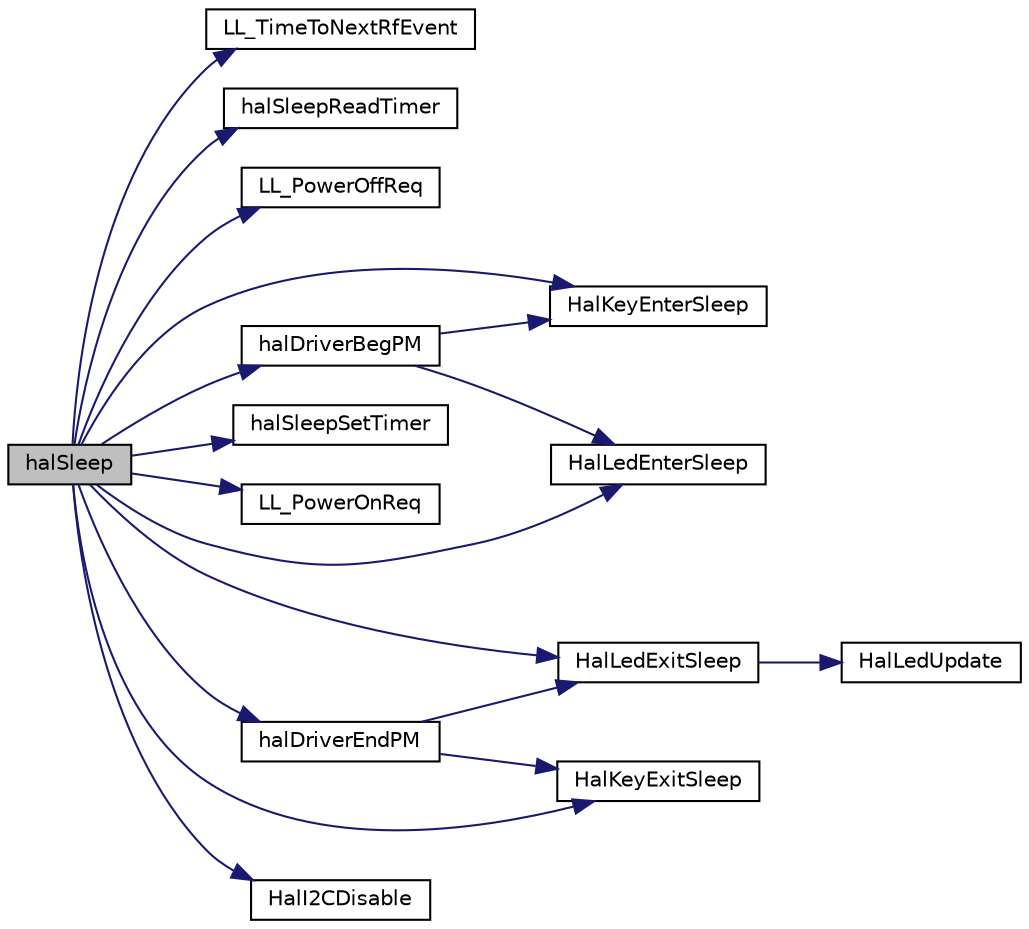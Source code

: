 digraph "halSleep"
{
  edge [fontname="Helvetica",fontsize="10",labelfontname="Helvetica",labelfontsize="10"];
  node [fontname="Helvetica",fontsize="10",shape=record];
  rankdir="LR";
  Node1 [label="halSleep",height=0.2,width=0.4,color="black", fillcolor="grey75", style="filled" fontcolor="black"];
  Node1 -> Node2 [color="midnightblue",fontsize="10",style="solid",fontname="Helvetica"];
  Node2 [label="LL_TimeToNextRfEvent",height=0.2,width=0.4,color="black", fillcolor="white", style="filled",URL="$ll__sleep_8h.html#a74ae94e23c13e390044c523d6eee02bf"];
  Node1 -> Node3 [color="midnightblue",fontsize="10",style="solid",fontname="Helvetica"];
  Node3 [label="halSleepReadTimer",height=0.2,width=0.4,color="black", fillcolor="white", style="filled",URL="$_c_c2540_e_b_2hal__sleep_8c.html#a1bfeb38613f33fe08b07895720e92fd7"];
  Node1 -> Node4 [color="midnightblue",fontsize="10",style="solid",fontname="Helvetica"];
  Node4 [label="LL_PowerOffReq",height=0.2,width=0.4,color="black", fillcolor="white", style="filled",URL="$ll__sleep_8h.html#af6c7718dd3a18e0c4d17ec2ececf0f90"];
  Node1 -> Node5 [color="midnightblue",fontsize="10",style="solid",fontname="Helvetica"];
  Node5 [label="HalKeyEnterSleep",height=0.2,width=0.4,color="black", fillcolor="white", style="filled",URL="$hal__key_8h.html#aecee6759ec59bfb069e5035c2ae52994"];
  Node1 -> Node6 [color="midnightblue",fontsize="10",style="solid",fontname="Helvetica"];
  Node6 [label="HalLedEnterSleep",height=0.2,width=0.4,color="black", fillcolor="white", style="filled",URL="$hal__led_8h.html#a99e17d57bb426875323edc26b5d5705b"];
  Node1 -> Node7 [color="midnightblue",fontsize="10",style="solid",fontname="Helvetica"];
  Node7 [label="halSleepSetTimer",height=0.2,width=0.4,color="black", fillcolor="white", style="filled",URL="$_c_c2540_e_b_2hal__sleep_8c.html#a606fe092c51fe2124a5623fb330fcb8c"];
  Node1 -> Node8 [color="midnightblue",fontsize="10",style="solid",fontname="Helvetica"];
  Node8 [label="LL_PowerOnReq",height=0.2,width=0.4,color="black", fillcolor="white", style="filled",URL="$ll__sleep_8h.html#ad60d8c1d5b50465046f2af62d82a2f55"];
  Node1 -> Node9 [color="midnightblue",fontsize="10",style="solid",fontname="Helvetica"];
  Node9 [label="HalLedExitSleep",height=0.2,width=0.4,color="black", fillcolor="white", style="filled",URL="$hal__led_8h.html#a4eddae7ca4a2d658ac47b90b9f86681a"];
  Node9 -> Node10 [color="midnightblue",fontsize="10",style="solid",fontname="Helvetica"];
  Node10 [label="HalLedUpdate",height=0.2,width=0.4,color="black", fillcolor="white", style="filled",URL="$common_2hal__drivers_8c.html#a21cee406a3e6b1bbde15370de9dbaa40"];
  Node1 -> Node11 [color="midnightblue",fontsize="10",style="solid",fontname="Helvetica"];
  Node11 [label="HalKeyExitSleep",height=0.2,width=0.4,color="black", fillcolor="white", style="filled",URL="$hal__key_8h.html#a1d9ddac80cf76284bed4f956bd769e79"];
  Node1 -> Node12 [color="midnightblue",fontsize="10",style="solid",fontname="Helvetica"];
  Node12 [label="halDriverBegPM",height=0.2,width=0.4,color="black", fillcolor="white", style="filled",URL="$target_2_c_c2541_a_r_c_2hal__drivers_8c.html#a6a4ebd9569565e5f93796e7cc77ba039"];
  Node12 -> Node6 [color="midnightblue",fontsize="10",style="solid",fontname="Helvetica"];
  Node12 -> Node5 [color="midnightblue",fontsize="10",style="solid",fontname="Helvetica"];
  Node1 -> Node13 [color="midnightblue",fontsize="10",style="solid",fontname="Helvetica"];
  Node13 [label="halDriverEndPM",height=0.2,width=0.4,color="black", fillcolor="white", style="filled",URL="$target_2_c_c2541_a_r_c_2hal__drivers_8c.html#aa488902220c5ce8cdad086857e75bb26"];
  Node13 -> Node9 [color="midnightblue",fontsize="10",style="solid",fontname="Helvetica"];
  Node13 -> Node11 [color="midnightblue",fontsize="10",style="solid",fontname="Helvetica"];
  Node1 -> Node14 [color="midnightblue",fontsize="10",style="solid",fontname="Helvetica"];
  Node14 [label="HalI2CDisable",height=0.2,width=0.4,color="black", fillcolor="white", style="filled",URL="$_c_c2541_s_t_2hal__i2c_8c.html#ae5bbbdcfedf1cd398d2e850f19958710"];
}
